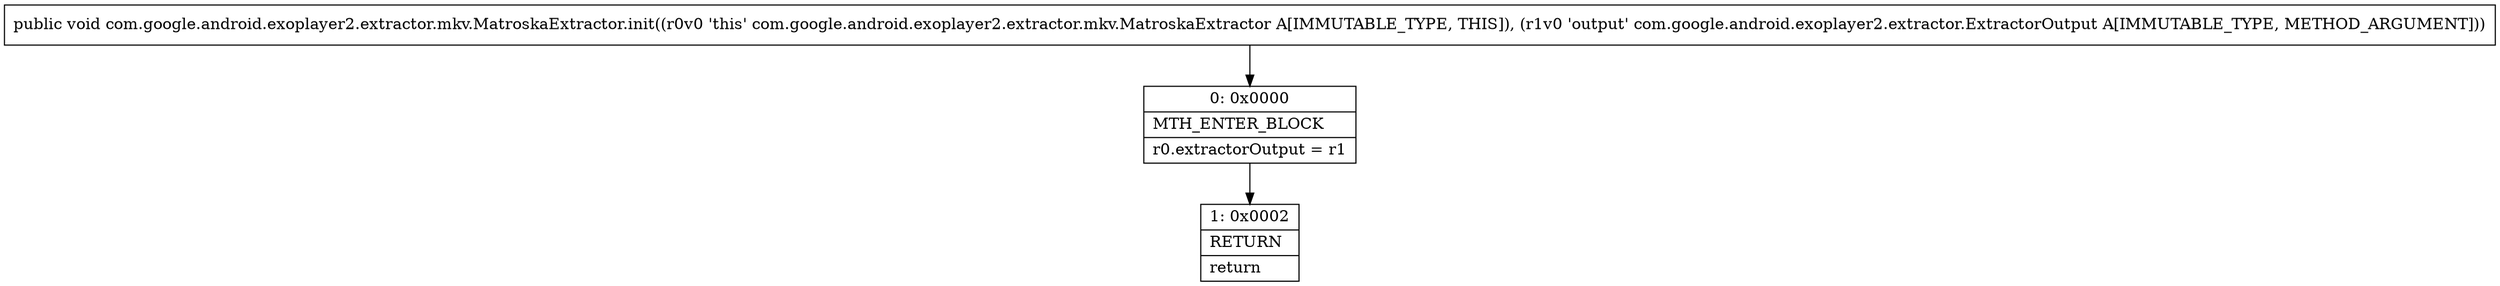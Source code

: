 digraph "CFG forcom.google.android.exoplayer2.extractor.mkv.MatroskaExtractor.init(Lcom\/google\/android\/exoplayer2\/extractor\/ExtractorOutput;)V" {
Node_0 [shape=record,label="{0\:\ 0x0000|MTH_ENTER_BLOCK\l|r0.extractorOutput = r1\l}"];
Node_1 [shape=record,label="{1\:\ 0x0002|RETURN\l|return\l}"];
MethodNode[shape=record,label="{public void com.google.android.exoplayer2.extractor.mkv.MatroskaExtractor.init((r0v0 'this' com.google.android.exoplayer2.extractor.mkv.MatroskaExtractor A[IMMUTABLE_TYPE, THIS]), (r1v0 'output' com.google.android.exoplayer2.extractor.ExtractorOutput A[IMMUTABLE_TYPE, METHOD_ARGUMENT])) }"];
MethodNode -> Node_0;
Node_0 -> Node_1;
}

